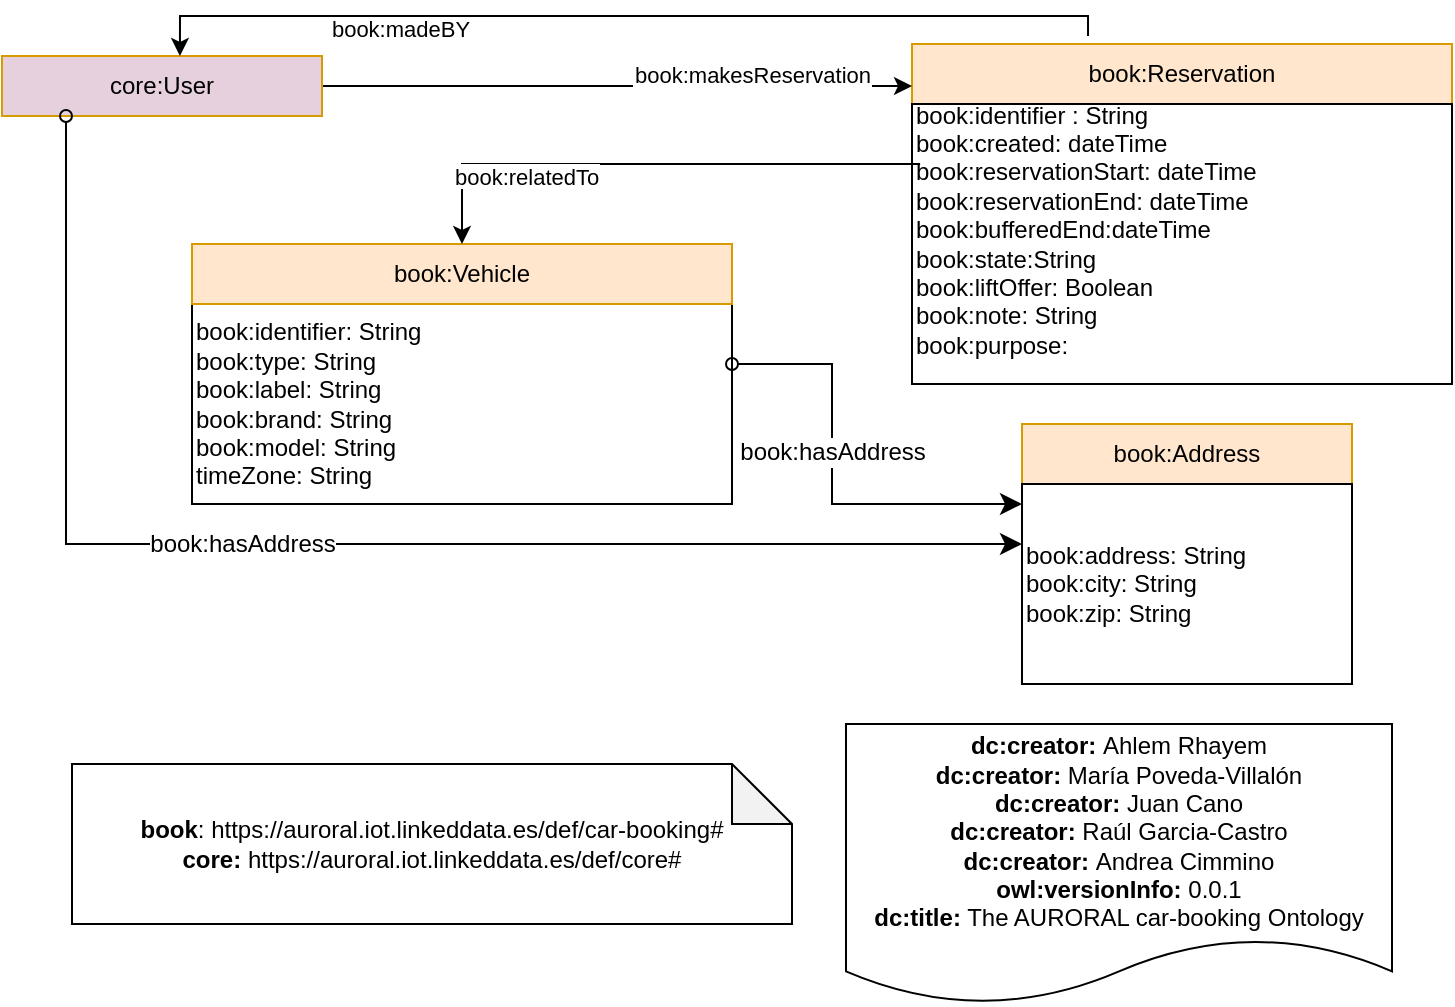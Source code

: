 <mxfile version="13.9.9" type="device"><diagram id="j3Iuz5jW5ZWUwNRPTU0H" name="Page-1"><mxGraphModel dx="2153" dy="1795" grid="1" gridSize="10" guides="1" tooltips="1" connect="1" arrows="1" fold="1" page="1" pageScale="1" pageWidth="827" pageHeight="1169" math="0" shadow="0"><root><mxCell id="0"/><mxCell id="1" parent="0"/><mxCell id="gPk9N1OhDavFBoFfnbrE-4" value="&lt;div&gt;&lt;b&gt;dc:creator:&lt;/b&gt;&amp;nbsp;Ahlem Rhayem&lt;b&gt;&lt;br&gt;&lt;/b&gt;&lt;/div&gt;&lt;div&gt;&lt;b&gt;dc:creator:&lt;/b&gt;&amp;nbsp;María Poveda-Villalón&lt;/div&gt;&lt;div&gt;&lt;div&gt;&lt;b&gt;dc:creator:&lt;/b&gt;&amp;nbsp;Juan Cano&lt;/div&gt;&lt;/div&gt;&lt;div&gt;&lt;div&gt;&lt;b&gt;dc:creator:&lt;/b&gt;&amp;nbsp;Raúl Garcia-Castro&lt;/div&gt;&lt;/div&gt;&lt;div&gt;&lt;div&gt;&lt;b&gt;dc:creator:&lt;/b&gt;&amp;nbsp;Andrea Cimmino&lt;/div&gt;&lt;/div&gt;&lt;div&gt;&lt;b&gt;owl:versionInfo:&lt;/b&gt; 0.0.1&lt;/div&gt;&lt;div&gt;&lt;b&gt;dc:title:&lt;/b&gt; The AURORAL car-booking Ontology&lt;/div&gt;" style="shape=document;whiteSpace=wrap;html=1;boundedLbl=1;labelBackgroundColor=#ffffff;strokeColor=#000000;fontSize=12;fontColor=#000000;size=0.233;" parent="1" vertex="1"><mxGeometry x="-313" y="200" width="273" height="140" as="geometry"/></mxCell><mxCell id="gPk9N1OhDavFBoFfnbrE-7" value="&lt;div&gt;&lt;b&gt;book&lt;/b&gt;:&amp;nbsp;https://auroral.iot.linkeddata.es/def/car-booking#&lt;/div&gt;&lt;b&gt;core:&amp;nbsp;&lt;/b&gt;https://auroral.iot.linkeddata.es/def/core#" style="shape=note;whiteSpace=wrap;html=1;backgroundOutline=1;darkOpacity=0.05;" parent="1" vertex="1"><mxGeometry x="-700" y="220" width="360" height="80" as="geometry"/></mxCell><mxCell id="gPk9N1OhDavFBoFfnbrE-9" value="book:identifier: String&lt;br&gt;book:type: String&lt;br&gt;book:label: String&lt;br&gt;book:brand: String&lt;br&gt;book:model: String&lt;br&gt;timeZone: String" style="rounded=0;whiteSpace=wrap;html=1;snapToPoint=1;points=[[0.1,0],[0.2,0],[0.3,0],[0.4,0],[0.5,0],[0.6,0],[0.7,0],[0.8,0],[0.9,0],[0,0.1],[0,0.3],[0,0.5],[0,0.7],[0,0.9],[0.1,1],[0.2,1],[0.3,1],[0.4,1],[0.5,1],[0.6,1],[0.7,1],[0.8,1],[0.9,1],[1,0.1],[1,0.3],[1,0.5],[1,0.7],[1,0.9]];align=left;" parent="1" vertex="1"><mxGeometry x="-640" y="-10" width="270" height="100" as="geometry"/></mxCell><mxCell id="gPk9N1OhDavFBoFfnbrE-10" value="book:Vehicle" style="rounded=0;whiteSpace=wrap;html=1;snapToPoint=1;points=[[0.1,0],[0.2,0],[0.3,0],[0.4,0],[0.5,0],[0.6,0],[0.7,0],[0.8,0],[0.9,0],[0,0.1],[0,0.3],[0,0.5],[0,0.7],[0,0.9],[0.1,1],[0.2,1],[0.3,1],[0.4,1],[0.5,1],[0.6,1],[0.7,1],[0.8,1],[0.9,1],[1,0.1],[1,0.3],[1,0.5],[1,0.7],[1,0.9]];fillColor=#ffe6cc;strokeColor=#d79b00;shadow=0;" parent="1" vertex="1"><mxGeometry x="-640" y="-40" width="270" height="30" as="geometry"/></mxCell><mxCell id="snNHeXXywmE0DaOTKSkb-2" value="book:Reservation" style="rounded=0;whiteSpace=wrap;html=1;snapToPoint=1;points=[[0.1,0],[0.2,0],[0.3,0],[0.4,0],[0.5,0],[0.6,0],[0.7,0],[0.8,0],[0.9,0],[0,0.1],[0,0.3],[0,0.5],[0,0.7],[0,0.9],[0.1,1],[0.2,1],[0.3,1],[0.4,1],[0.5,1],[0.6,1],[0.7,1],[0.8,1],[0.9,1],[1,0.1],[1,0.3],[1,0.5],[1,0.7],[1,0.9]];fillColor=#ffe6cc;strokeColor=#d79b00;shadow=0;" parent="1" vertex="1"><mxGeometry x="-280" y="-140" width="270" height="30" as="geometry"/></mxCell><mxCell id="snNHeXXywmE0DaOTKSkb-5" value="book:makesReservation" style="edgeStyle=orthogonalEdgeStyle;rounded=0;orthogonalLoop=1;jettySize=auto;endArrow=classic;endFill=1;entryX=0;entryY=0.7;entryDx=0;entryDy=0;" parent="1" source="t8pC4BWFAhWbiUh7ZmZz-3" target="snNHeXXywmE0DaOTKSkb-2" edge="1"><mxGeometry x="0.461" y="6" relative="1" as="geometry"><mxPoint x="-560" y="-41" as="targetPoint"/><mxPoint x="-469" y="100" as="sourcePoint"/><mxPoint as="offset"/><Array as="points"/></mxGeometry></mxCell><mxCell id="t8pC4BWFAhWbiUh7ZmZz-1" value="book:identifier : String&lt;br&gt;book:created: dateTime&lt;br&gt;book:reservationStart: dateTime&lt;br&gt;book:reservationEnd: dateTime&lt;br&gt;book:bufferedEnd:dateTime&lt;br&gt;book:state:String&lt;br&gt;book:liftOffer: Boolean&lt;br&gt;book:note: String&lt;br&gt;book:purpose:&lt;br&gt;&amp;nbsp;" style="rounded=0;whiteSpace=wrap;html=1;snapToPoint=1;points=[[0.1,0],[0.2,0],[0.3,0],[0.4,0],[0.5,0],[0.6,0],[0.7,0],[0.8,0],[0.9,0],[0,0.1],[0,0.3],[0,0.5],[0,0.7],[0,0.9],[0.1,1],[0.2,1],[0.3,1],[0.4,1],[0.5,1],[0.6,1],[0.7,1],[0.8,1],[0.9,1],[1,0.1],[1,0.3],[1,0.5],[1,0.7],[1,0.9]];align=left;" parent="1" vertex="1"><mxGeometry x="-280" y="-110" width="270" height="140" as="geometry"/></mxCell><mxCell id="t8pC4BWFAhWbiUh7ZmZz-3" value="core:User" style="rounded=0;whiteSpace=wrap;html=1;snapToPoint=1;points=[[0.1,0],[0.2,0],[0.3,0],[0.4,0],[0.5,0],[0.6,0],[0.7,0],[0.8,0],[0.9,0],[0,0.1],[0,0.3],[0,0.5],[0,0.7],[0,0.9],[0.1,1],[0.2,1],[0.3,1],[0.4,1],[0.5,1],[0.6,1],[0.7,1],[0.8,1],[0.9,1],[1,0.1],[1,0.3],[1,0.5],[1,0.7],[1,0.9]];fillColor=#E6D0DE;strokeColor=#d79b00;shadow=0;" parent="1" vertex="1"><mxGeometry x="-735" y="-134" width="160" height="30" as="geometry"/></mxCell><mxCell id="t8pC4BWFAhWbiUh7ZmZz-5" value="book:relatedTo" style="edgeStyle=orthogonalEdgeStyle;rounded=0;orthogonalLoop=1;jettySize=auto;endArrow=classic;endFill=1;exitX=0.015;exitY=0.214;exitDx=0;exitDy=0;exitPerimeter=0;" parent="1" source="t8pC4BWFAhWbiUh7ZmZz-1" target="gPk9N1OhDavFBoFfnbrE-10" edge="1"><mxGeometry x="0.461" y="6" relative="1" as="geometry"><mxPoint x="-330" y="-30" as="targetPoint"/><mxPoint x="-630" y="-26" as="sourcePoint"/><mxPoint as="offset"/><Array as="points"><mxPoint x="-505" y="-80"/></Array></mxGeometry></mxCell><mxCell id="t8pC4BWFAhWbiUh7ZmZz-6" value="book:Address" style="rounded=0;whiteSpace=wrap;html=1;snapToPoint=1;points=[[0.1,0],[0.2,0],[0.3,0],[0.4,0],[0.5,0],[0.6,0],[0.7,0],[0.8,0],[0.9,0],[0,0.1],[0,0.3],[0,0.5],[0,0.7],[0,0.9],[0.1,1],[0.2,1],[0.3,1],[0.4,1],[0.5,1],[0.6,1],[0.7,1],[0.8,1],[0.9,1],[1,0.1],[1,0.3],[1,0.5],[1,0.7],[1,0.9]];fillColor=#ffe6cc;strokeColor=#d79b00;shadow=0;" parent="1" vertex="1"><mxGeometry x="-225" y="50" width="165" height="30" as="geometry"/></mxCell><mxCell id="t8pC4BWFAhWbiUh7ZmZz-8" value="book:address: String&lt;br&gt;book:city: String&lt;br&gt;book:zip: String" style="rounded=0;whiteSpace=wrap;html=1;snapToPoint=1;points=[[0.1,0],[0.2,0],[0.3,0],[0.4,0],[0.5,0],[0.6,0],[0.7,0],[0.8,0],[0.9,0],[0,0.1],[0,0.3],[0,0.5],[0,0.7],[0,0.9],[0.1,1],[0.2,1],[0.3,1],[0.4,1],[0.5,1],[0.6,1],[0.7,1],[0.8,1],[0.9,1],[1,0.1],[1,0.3],[1,0.5],[1,0.7],[1,0.9]];align=left;" parent="1" vertex="1"><mxGeometry x="-225" y="80" width="165" height="100" as="geometry"/></mxCell><mxCell id="t8pC4BWFAhWbiUh7ZmZz-9" value="" style="endArrow=classic;html=1;endSize=8;startArrow=oval;startFill=0;arcSize=0;rounded=0;exitX=0.2;exitY=1;exitDx=0;exitDy=0;entryX=0;entryY=0.3;entryDx=0;entryDy=0;" parent="1" source="t8pC4BWFAhWbiUh7ZmZz-3" target="t8pC4BWFAhWbiUh7ZmZz-8" edge="1"><mxGeometry width="50" height="50" relative="1" as="geometry"><mxPoint x="-300" y="181" as="sourcePoint"/><mxPoint x="-205" y="230" as="targetPoint"/><Array as="points"><mxPoint x="-703" y="110"/><mxPoint x="-610" y="110"/><mxPoint x="-510" y="110"/><mxPoint x="-300" y="110"/></Array></mxGeometry></mxCell><mxCell id="t8pC4BWFAhWbiUh7ZmZz-10" value="&lt;div&gt;book:hasAddress&lt;/div&gt;" style="text;html=1;align=center;verticalAlign=middle;resizable=0;points=[];labelBackgroundColor=#ffffff;" parent="t8pC4BWFAhWbiUh7ZmZz-9" vertex="1" connectable="0"><mxGeometry x="-0.127" relative="1" as="geometry"><mxPoint as="offset"/></mxGeometry></mxCell><mxCell id="t8pC4BWFAhWbiUh7ZmZz-11" value="" style="endArrow=classic;html=1;endSize=8;startArrow=oval;startFill=0;arcSize=0;rounded=0;exitX=1;exitY=0.3;exitDx=0;exitDy=0;entryX=0;entryY=0.1;entryDx=0;entryDy=0;" parent="1" source="gPk9N1OhDavFBoFfnbrE-9" target="t8pC4BWFAhWbiUh7ZmZz-8" edge="1"><mxGeometry width="50" height="50" relative="1" as="geometry"><mxPoint x="-693" y="-94" as="sourcePoint"/><mxPoint x="-215" y="120" as="targetPoint"/><Array as="points"><mxPoint x="-320" y="20"/><mxPoint x="-320" y="90"/><mxPoint x="-290" y="90"/></Array></mxGeometry></mxCell><mxCell id="t8pC4BWFAhWbiUh7ZmZz-12" value="&lt;div&gt;book:hasAddress&lt;/div&gt;" style="text;html=1;align=center;verticalAlign=middle;resizable=0;points=[];labelBackgroundColor=#ffffff;" parent="t8pC4BWFAhWbiUh7ZmZz-11" vertex="1" connectable="0"><mxGeometry x="-0.127" relative="1" as="geometry"><mxPoint as="offset"/></mxGeometry></mxCell><mxCell id="W-wsGWUmQJHGU0IZSvXe-1" value="book:madeBY" style="edgeStyle=orthogonalEdgeStyle;rounded=0;orthogonalLoop=1;jettySize=auto;endArrow=classic;endFill=1;entryX=0.556;entryY=0;entryDx=0;entryDy=0;exitX=0.326;exitY=-0.133;exitDx=0;exitDy=0;exitPerimeter=0;entryPerimeter=0;" edge="1" parent="1" source="snNHeXXywmE0DaOTKSkb-2" target="t8pC4BWFAhWbiUh7ZmZz-3"><mxGeometry x="0.461" y="6" relative="1" as="geometry"><mxPoint x="-270" y="-109" as="targetPoint"/><mxPoint x="-565" y="-109" as="sourcePoint"/><mxPoint as="offset"/><Array as="points"><mxPoint x="-192" y="-154"/><mxPoint x="-646" y="-154"/></Array></mxGeometry></mxCell></root></mxGraphModel></diagram></mxfile>